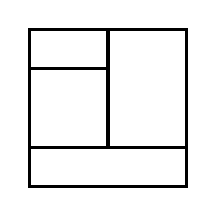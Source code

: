\begin{tikzpicture}[very thick, scale=.5]
    \draw (0,3) rectangle (2,4);
    \draw (0,1) rectangle (2,3);
    \draw (2,1) rectangle (4,4);
    \draw (0,0) rectangle (4,1);
\end{tikzpicture}
